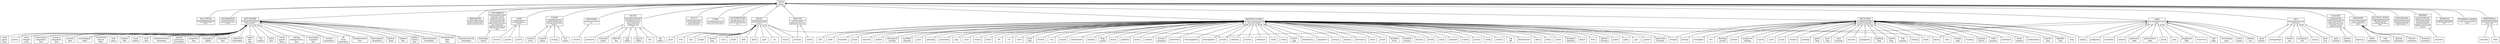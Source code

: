 /* This file was auto-generated on Wed Jan  9 20:49:53 2013
   using SOFT.pm library version 0.5.  Command line:
/usr/local/bin/soft2gv.pl --noorphans --tuples=SDTSEntityTypes.csv --styles=SDTS.gvsty
*/
digraph G {
	rankdir=BT
	/* subgraphs */
	/* node attributes */
	"cat:ALLUVIUM" [weight="5",label=< <TABLE BORDER="0" CELLBORDER="1" CELLSPACING="0">  <TR><TD>ALLUVIUM</TD></TR>  <TR><TD><FONT POINT-SIZE="8"><I>All unconsolidated fragmental<BR/>material laid down by a<BR/>stream. </I></FONT></TD></TR>  </TABLE>>,shape="plaintext"];
	"cat:BACKWATER" [weight="5",label=< <TABLE BORDER="0" CELLBORDER="1" CELLSPACING="0">  <TR><TD>BACKWATER</TD></TR>  <TR><TD><FONT POINT-SIZE="8"><I>An area of calm water<BR/>unaffected by the current of<BR/>a stream. </I></FONT></TD></TR>  </TABLE>>,shape="plaintext"];
	"cat:BOUNDARY" [weight="5",label=< <TABLE BORDER="0" CELLBORDER="1" CELLSPACING="0">  <TR><TD>BOUNDARY</TD></TR>  <TR><TD><FONT POINT-SIZE="8"><I>A nonphysical line indicating<BR/>the limit or extent of an<BR/>area or territory. </I></FONT></TD></TR>  </TABLE>>,shape="plaintext"];
	"cat:BREAKERS" [weight="5",label=< <TABLE BORDER="0" CELLBORDER="1" CELLSPACING="0">  <TR><TD>BREAKERS</TD></TR>  <TR><TD><FONT POINT-SIZE="8"><I>A zone or region of waves<BR/>breaking into foam as they<BR/>advance toward the shore. </I></FONT></TD></TR>  </TABLE>>,shape="plaintext"];
	"cat:CATCHMENT" [weight="5",label=< <TABLE BORDER="0" CELLBORDER="1" CELLSPACING="0">  <TR><TD>CATCHMENT</TD></TR>  <TR><TD><FONT POINT-SIZE="8"><I>An area drained by a single<BR/>watercourse; a natural<BR/>drainage area which may<BR/>coincide with a river basin,<BR/>in which the divides direct<BR/>the water from the rainfall<BR/>and percolation into a river.<BR/>However, where underground<BR/>flow is involved, the<BR/>catchment may be larger or<BR/>smaller than that that may be<BR/>apparent from the surface<BR/>relief. </I></FONT></TD></TR>  </TABLE>>,shape="plaintext"];
	"cat:CAVE" [weight="5",label=< <TABLE BORDER="0" CELLBORDER="1" CELLSPACING="0">  <TR><TD>CAVE</TD></TR>  <TR><TD><FONT POINT-SIZE="8"><I>Naturally formed,<BR/>subterranean open area or<BR/>chamber. </I></FONT></TD></TR>  </TABLE>>,shape="plaintext"];
	"cat:COAST" [weight="5",label=< <TABLE BORDER="0" CELLBORDER="1" CELLSPACING="0">  <TR><TD>COAST</TD></TR>  <TR><TD><FONT POINT-SIZE="8"><I>The general region of<BR/>indefinite width that extends<BR/>from the sea inland to the<BR/>first major change in terrain<BR/>features. </I></FONT></TD></TR>  </TABLE>>,shape="plaintext"];
	"cat:CREVASSE" [weight="5",label=< <TABLE BORDER="0" CELLBORDER="1" CELLSPACING="0">  <TR><TD>CREVASSE</TD></TR>  <TR><TD><FONT POINT-SIZE="8"><I>A deep fissure in snow or<BR/>ice. </I></FONT></TD></TR>  </TABLE>>,shape="plaintext"];
	"cat:DELTA" [weight="5",label=< <TABLE BORDER="0" CELLBORDER="1" CELLSPACING="0">  <TR><TD>DELTA</TD></TR>  <TR><TD><FONT POINT-SIZE="8"><I>A tract of alluvium formed at<BR/>the mouth of a river where<BR/>the deposition of some of its<BR/>load exceeds its rate of<BR/>removal, crossed by the<BR/>divergent channels<BR/>(distributaries) of the<BR/>river. </I></FONT></TD></TR>  </TABLE>>,shape="plaintext"];
	"cat:FAULT" [weight="5",label=< <TABLE BORDER="0" CELLBORDER="1" CELLSPACING="0">  <TR><TD>FAULT</TD></TR>  <TR><TD><FONT POINT-SIZE="8"><I>A fracture in the Earth&#39;s<BR/>crust with displacement on<BR/>one side of the fracture<BR/>relative to the other. </I></FONT></TD></TR>  </TABLE>>,shape="plaintext"];
	"cat:FORD" [weight="5",label=< <TABLE BORDER="0" CELLBORDER="1" CELLSPACING="0">  <TR><TD>FORD</TD></TR>  <TR><TD><FONT POINT-SIZE="8"><I>The shallow part of a river<BR/>which can be easily crossed. </I></FONT></TD></TR>  </TABLE>>,shape="plaintext"];
	"cat:HEADWATERS" [weight="5",label=< <TABLE BORDER="0" CELLBORDER="1" CELLSPACING="0">  <TR><TD>HEADWATERS</TD></TR>  <TR><TD><FONT POINT-SIZE="8"><I>The upper part of a river<BR/>system, denoting the upper<BR/>basin and source streams of a<BR/>river. </I></FONT></TD></TR>  </TABLE>>,shape="plaintext"];
	"cat:INLET" [weight="5",label=< <TABLE BORDER="0" CELLBORDER="1" CELLSPACING="0">  <TR><TD>INLET</TD></TR>  <TR><TD><FONT POINT-SIZE="8"><I>An opening of the sea into<BR/>the land, or of a lake into<BR/>its shore. </I></FONT></TD></TR>  </TABLE>>,shape="plaintext"];
	"cat:LAGOON" [weight="5",label=< <TABLE BORDER="0" CELLBORDER="1" CELLSPACING="0">  <TR><TD>LAGOON</TD></TR>  <TR><TD><FONT POINT-SIZE="8"><I>A sheet of salt water<BR/>separated from the open sea<BR/>by sand or shingle banks. The<BR/>sheet of water between an<BR/>offshore reef, esp. of coral<BR/>and mainland. The sheet of<BR/>water within a ring or<BR/>horseshoe shaped atoll. </I></FONT></TD></TR>  </TABLE>>,shape="plaintext"];
	"cat:LAKE" [weight="5",label=< <TABLE BORDER="0" CELLBORDER="1" CELLSPACING="0">  <TR><TD>LAKE</TD></TR>  <TR><TD><FONT POINT-SIZE="8"><I>Any standard body of inland<BR/>water. </I></FONT></TD></TR>  </TABLE>>,shape="plaintext"];
	"cat:MORAINE" [weight="5",label=< <TABLE BORDER="0" CELLBORDER="1" CELLSPACING="0">  <TR><TD>MORAINE</TD></TR>  <TR><TD><FONT POINT-SIZE="8"><I>An accumulation of boulders,<BR/>stones, or other debris<BR/>carried and deposited by a<BR/>glacier. </I></FONT></TD></TR>  </TABLE>>,shape="plaintext"];
	"cat:MOUTH" [weight="5",label=< <TABLE BORDER="0" CELLBORDER="1" CELLSPACING="0">  <TR><TD>MOUTH</TD></TR>  <TR><TD><FONT POINT-SIZE="8"><I>The exit or point of<BR/>discharge of a stream into<BR/>another stream, lake or sea. </I></FONT></TD></TR>  </TABLE>>,shape="plaintext"];
	"cat:PLUNGE_POOL" [weight="5",label=< <TABLE BORDER="0" CELLBORDER="1" CELLSPACING="0">  <TR><TD>PLUNGE_POOL</TD></TR>  <TR><TD><FONT POINT-SIZE="8"><I>A hollow eroded by the force<BR/>of the falling water at the<BR/>base of a waterfall,<BR/>particularly by the eddying<BR/>effect. </I></FONT></TD></TR>  </TABLE>>,shape="plaintext"];
	"cat:QUICKSAND" [weight="5",label=< <TABLE BORDER="0" CELLBORDER="1" CELLSPACING="0">  <TR><TD>QUICKSAND</TD></TR>  <TR><TD><FONT POINT-SIZE="8"><I>A bed of loose sand mixed<BR/>with water forming a soft,<BR/>shifting mass that yields<BR/>easily to pressure. </I></FONT></TD></TR>  </TABLE>>,shape="plaintext"];
	"cat:RAPIDS" [weight="5",label=< <TABLE BORDER="0" CELLBORDER="1" CELLSPACING="0">  <TR><TD>RAPIDS</TD></TR>  <TR><TD><FONT POINT-SIZE="8"><I>An area of broken, fast<BR/>flowing water in a stream,<BR/>where the slope of the bed<BR/>increases (but without a<BR/>prominent break of slope<BR/>which might result in a<BR/>waterfall), or where a gently<BR/>dipping bar of harder rock<BR/>outcrops. </I></FONT></TD></TR>  </TABLE>>,shape="plaintext"];
	"cat:SDTS_entity" [weight="5",shape="box",label="SDTS\nentity"];
	"cat:SEA" [weight="5",label=< <TABLE BORDER="0" CELLBORDER="1" CELLSPACING="0">  <TR><TD>SEA</TD></TR>  <TR><TD><FONT POINT-SIZE="8"><I>The great body of salt water<BR/>of the oceans. </I></FONT></TD></TR>  </TABLE>>,shape="plaintext"];
	"cat:SHINGLE" [weight="5",label=< <TABLE BORDER="0" CELLBORDER="1" CELLSPACING="0">  <TR><TD>SHINGLE</TD></TR>  <TR><TD><FONT POINT-SIZE="8"><I>A collection of loose pebbles<BR/>on the shore of the sea or a<BR/>lake. </I></FONT></TD></TR>  </TABLE>>,shape="plaintext"];
	"cat:TURNING_BASIN" [weight="5",label=< <TABLE BORDER="0" CELLBORDER="1" CELLSPACING="0">  <TR><TD>TURNING_BASIN</TD></TR>  <TR><TD><FONT POINT-SIZE="8"><I>A water area used for turning<BR/>vessels. </I></FONT></TD></TR>  </TABLE>>,shape="plaintext"];
	"cat:WATERCOURSE" [weight="5",label=< <TABLE BORDER="0" CELLBORDER="1" CELLSPACING="0">  <TR><TD>WATERCOURSE</TD></TR>  <TR><TD><FONT POINT-SIZE="8"><I>A way or course through which<BR/>water may or does flow. </I></FONT></TD></TR>  </TABLE>>,shape="plaintext"];
	"cat:WATERFALL" [weight="5",label=< <TABLE BORDER="0" CELLBORDER="1" CELLSPACING="0">  <TR><TD>WATERFALL</TD></TR>  <TR><TD><FONT POINT-SIZE="8"><I>A sudden descent of water<BR/>over a step or ledge in the<BR/>bed of a river. </I></FONT></TD></TR>  </TABLE>>,shape="plaintext"];
	"cat:WETLAND" [weight="5",label=< <TABLE BORDER="0" CELLBORDER="1" CELLSPACING="0">  <TR><TD>WETLAND</TD></TR>  <TR><TD><FONT POINT-SIZE="8"><I>A vegetated area that is<BR/>inundated or saturated by<BR/>surface or groundwater. </I></FONT></TD></TR>  </TABLE>>,shape="plaintext"];
	"cat:administrative_boundary" [weight="5",shape="box",label="administrative\nboundary"];
	"cat:alluvial_fan" [weight="5",shape="box",label="alluvial\nfan"];
	"cat:anabranch" [weight="5",shape="box",label="anabranch"];
	"cat:animal_sanctuary_boundary" [weight="5",shape="box",label="animal\nsanctuary\nboundary"];
	"cat:anse" [weight="5",shape="box",label="anse"];
	"cat:aqueduct" [weight="5",shape="box",label="aqueduct"];
	"cat:archipelago" [weight="5",shape="box",label="archipelago"];
	"cat:arm" [weight="5",shape="box",label="arm"];
	"cat:armistice_line" [weight="5",shape="box",label="armistice\nline"];
	"cat:arroyo" [weight="5",shape="box",label="arroyo"];
	"cat:awawa" [weight="5",shape="box",label="awawa"];
	"cat:back_marsh" [weight="5",shape="box",label="back\nmarsh"];
	"cat:backswamp" [weight="5",shape="box",label="backswamp"];
	"cat:barranca" [weight="5",shape="box",label="barranca"];
	"cat:barrier_flat" [weight="5",shape="box",label="barrier\nflat"];
	"cat:barrier_lagoon" [weight="5",shape="box",label="barrier\nlagoon"];
	"cat:bay" [weight="5",shape="box",label="bay"];
	"cat:bay_delta" [weight="5",shape="box",label="bay\ndelta"];
	"cat:bayou" [weight="5",shape="box",label="bayou"];
	"cat:beck" [weight="5",shape="box",label="beck"];
	"cat:bend" [weight="5",shape="box",label="bend"];
	"cat:bight" [weight="5",shape="box",label="bight"];
	"cat:blanket_bog" [weight="5",shape="box",label="blanket\nbog"];
	"cat:bog" [weight="5",shape="box",label="bog"];
	"cat:boundary_lights" [weight="5",shape="box",label="boundary\nlights"];
	"cat:boundary_line" [weight="5",shape="box",label="boundary\nline"];
	"cat:braided_river" [weight="5",shape="box",label="braided\nriver"];
	"cat:braided_stream" [weight="5",shape="box",label="braided\nstream"];
	"cat:branch" [weight="5",shape="box",label="branch"];
	"cat:brook" [weight="5",shape="box",label="brook"];
	"cat:cadastral_boundary" [weight="5",shape="box",label="cadastral\nboundary"];
	"cat:canal" [weight="5",shape="box",label="canal"];
	"cat:canyon_delta" [weight="5",shape="box",label="canyon\ndelta"];
	"cat:cascade" [weight="5",shape="box",label="cascade"];
	"cat:cataract" [weight="5",shape="box",label="cataract"];
	"cat:catch_basin" [weight="5",shape="box",label="catch\nbasin"];
	"cat:cavern" [weight="5",shape="box",label="cavern"];
	"cat:cease_fire_line" [weight="5",shape="box",label="cease\nfire\nline"];
	"cat:channel" [weight="5",shape="box",label="channel"];
	"cat:city_limits" [weight="5",shape="box",label="city\nlimits"];
	"cat:claim_line" [weight="5",shape="box",label="claim\nline"];
	"cat:closed_bay" [weight="5",shape="box",label="closed\nbay"];
	"cat:closed_sea" [weight="5",shape="box",label="closed\nsea"];
	"cat:coast_guard_lines" [weight="5",shape="box",label="coast\nguard\nlines"];
	"cat:coastal_area" [weight="5",shape="box",label="coastal\narea"];
	"cat:coastal_plain" [weight="5",shape="box",label="coastal\nplain"];
	"cat:colregs_demarcation_line" [weight="5",shape="box",label="colregs\ndemarcation\nline"];
	"cat:convention_mandate_line" [weight="5",shape="box",label="convention\nmandate\nline"];
	"cat:coulee" [weight="5",shape="box",label="coulee"];
	"cat:course" [weight="5",shape="box",label="course"];
	"cat:cove" [weight="5",shape="box",label="cove"];
	"cat:creek" [weight="5",shape="box",label="creek"];
	"cat:crevice" [weight="5",shape="box",label="crevice"];
	"cat:culvert" [weight="5",shape="box",label="culvert"];
	"cat:custom_boundary" [weight="5",shape="box",label="custom\nboundary"];
	"cat:cut_off" [weight="5",shape="box",label="cut\noff"];
	"cat:de_facto_boundary" [weight="5",shape="box",label="de\nfacto\nboundary"];
	"cat:delta_moraine" [weight="5",shape="box",label="delta\nmoraine"];
	"cat:demilitarized_line" [weight="5",shape="box",label="demilitarized\nline"];
	"cat:dismal" [weight="5",shape="box",label="dismal"];
	"cat:distributary" [weight="5",shape="box",label="distributary"];
	"cat:ditch" [weight="5",shape="box",label="ditch"];
	"cat:drain" [weight="5",shape="box",label="drain"];
	"cat:drainage_basin" [weight="5",shape="box",label="drainage\nbasin"];
	"cat:draw" [weight="5",shape="box",label="draw"];
	"cat:dredged_channel" [weight="5",shape="box",label="dredged\nchannel"];
	"cat:end_moraine" [weight="5",shape="box",label="end\nmoraine"];
	"cat:estuary" [weight="5",shape="box",label="estuary"];
	"cat:everglade" [weight="5",shape="box",label="everglade"];
	"cat:falls" [weight="5",shape="box",label="falls"];
	"cat:fan" [weight="5",shape="box",label="fan"];
	"cat:fan_delta" [weight="5",shape="box",label="fan\ndelta"];
	"cat:fen" [weight="5",shape="box",label="fen"];
	"cat:fiord" [weight="5",shape="box",label="fiord"];
	"cat:firth" [weight="5",shape="box",label="firth"];
	"cat:fjord" [weight="5",shape="box",label="fjord"];
	"cat:floating_marsh" [weight="5",shape="box",label="floating\nmarsh"];
	"cat:flume" [weight="5",shape="box",label="flume"];
	"cat:forest/park_boundary" [weight="5",shape="box",label="forest/park\nboundary"];
	"cat:fork" [weight="5",shape="box",label="fork"];
	"cat:glacial_moraine" [weight="5",shape="box",label="glacial\nmoraine"];
	"cat:glacial_stream" [weight="5",shape="box",label="glacial\nstream"];
	"cat:grotto" [weight="5",shape="box",label="grotto"];
	"cat:gulch" [weight="5",shape="box",label="gulch"];
	"cat:gulf" [weight="5",shape="box",label="gulf"];
	"cat:gully" [weight="5",shape="box",label="gully"];
	"cat:gut" [weight="5",shape="box",label="gut"];
	"cat:gutter" [weight="5",shape="box",label="gutter"];
	"cat:harbor_limit" [weight="5",shape="box",label="harbor\nlimit"];
	"cat:harbor_line" [weight="5",shape="box",label="harbor\nline"];
	"cat:heath" [weight="5",shape="box",label="heath"];
	"cat:improved_channel" [weight="5",shape="box",label="improved\nchannel"];
	"cat:indian_treaty_line" [weight="5",shape="box",label="indian\ntreaty\nline"];
	"cat:inland_sea" [weight="5",shape="box",label="inland\nsea"];
	"cat:international_boundary" [weight="5",shape="box",label="international\nboundary"];
	"cat:international_date_line" [weight="5",shape="box",label="international\ndate\nline"];
	"cat:interprovincial_boundary" [weight="5",shape="box",label="interprovincial\nboundary"];
	"cat:kill" [weight="5",shape="box",label="kill"];
	"cat:laguna" [weight="5",shape="box",label="laguna"];
	"cat:land_grant_line" [weight="5",shape="box",label="land\ngrant\nline"];
	"cat:lateral_moraine" [weight="5",shape="box",label="lateral\nmoraine"];
	"cat:limits" [weight="5",shape="box",label="limits"];
	"cat:lode" [weight="5",shape="box",label="lode"];
	"cat:mangrove_swamp" [weight="5",shape="box",label="mangrove\nswamp"];
	"cat:marginal_sea" [weight="5",shape="box",label="marginal\nsea"];
	"cat:marsh" [weight="5",shape="box",label="marsh"];
	"cat:meander" [weight="5",shape="box",label="meander"];
	"cat:millpond" [weight="5",shape="box",label="millpond"];
	"cat:mine_danger_area" [weight="5",shape="box",label="mine\ndanger\narea"];
	"cat:mire" [weight="5",shape="box",label="mire"];
	"cat:moat" [weight="5",shape="box",label="moat"];
	"cat:moor" [weight="5",shape="box",label="moor"];
	"cat:morass" [weight="5",shape="box",label="morass"];
	"cat:mortlake" [weight="5",shape="box",label="mortlake"];
	"cat:muskeg" [weight="5",shape="box",label="muskeg"];
	"cat:narrows" [weight="5",shape="box",label="narrows"];
	"cat:notch" [weight="5",shape="box",label="notch"];
	"cat:nullah" [weight="5",shape="box",label="nullah"];
	"cat:obsequent_stream" [weight="5",shape="box",label="obsequent\nstream"];
	"cat:ocean" [weight="5",shape="box",label="ocean"];
	"cat:open_sea" [weight="5",shape="box",label="open\nsea"];
	"cat:open_sound" [weight="5",shape="box",label="open\nsound"];
	"cat:open_water" [weight="5",shape="box",label="open\nwater"];
	"cat:outlet" [weight="5",shape="box",label="outlet"];
	"cat:outwash" [weight="5",shape="box",label="outwash"];
	"cat:outwash_plain" [weight="5",shape="box",label="outwash\nplain"];
	"cat:overflow_channel" [weight="5",shape="box",label="overflow\nchannel"];
	"cat:oxbow" [weight="5",shape="box",label="oxbow"];
	"cat:palsa_bog" [weight="5",shape="box",label="palsa\nbog"];
	"cat:pass" [weight="5",shape="box",label="pass"];
	"cat:passage" [weight="5",shape="box",label="passage"];
	"cat:pasteuer_lake" [weight="5",shape="box",label="pasteuer\nlake"];
	"cat:paternoster_lake" [weight="5",shape="box",label="paternoster\nlake"];
	"cat:peat_bog" [weight="5",shape="box",label="peat\nbog"];
	"cat:peat_cutting" [weight="5",shape="box",label="peat\ncutting"];
	"cat:penstock" [weight="5",shape="box",label="penstock"];
	"cat:pocosin" [weight="5",shape="box",label="pocosin"];
	"cat:pond" [weight="5",shape="box",label="pond"];
	"cat:pool" [weight="5",shape="box",label="pool"];
	"cat:proglacial_lake" [weight="5",shape="box",label="proglacial\nlake"];
	"cat:pup" [weight="5",shape="box",label="pup"];
	"cat:quagmire" [weight="5",shape="box",label="quagmire"];
	"cat:quaking_bog" [weight="5",shape="box",label="quaking\nbog"];
	"cat:race" [weight="5",shape="box",label="race"];
	"cat:raised_bog" [weight="5",shape="box",label="raised\nbog"];
	"cat:ravine" [weight="5",shape="box",label="ravine"];
	"cat:reach" [weight="5",shape="box",label="reach"];
	"cat:reservation_boundary_line" [weight="5",shape="box",label="reservation\nboundary\nline"];
	"cat:reserve_boundary_line" [weight="5",shape="box",label="reserve\nboundary\nline"];
	"cat:reservoir" [weight="5",shape="box",label="reservoir"];
	"cat:ria" [weight="5",shape="box",label="ria"];
	"cat:rill" [weight="5",shape="box",label="rill"];
	"cat:rincon" [weight="5",shape="box",label="rincon"];
	"cat:rio" [weight="5",shape="box",label="rio"];
	"cat:rivage" [weight="5",shape="box",label="rivage"];
	"cat:river" [weight="5",shape="box",label="river"];
	"cat:river_bed" [weight="5",shape="box",label="river\nbed"];
	"cat:rivulet" [weight="5",shape="box",label="rivulet"];
	"cat:run" [weight="5",shape="box",label="run"];
	"cat:runnel" [weight="5",shape="box",label="runnel"];
	"cat:salina" [weight="5",shape="box",label="salina"];
	"cat:salt_lake" [weight="5",shape="box",label="salt\nlake"];
	"cat:salt_marsh" [weight="5",shape="box",label="salt\nmarsh"];
	"cat:salting" [weight="5",shape="box",label="salting"];
	"cat:sea_coast" [weight="5",shape="box",label="sea\ncoast"];
	"cat:seachannel" [weight="5",shape="box",label="seachannel"];
	"cat:seaway" [weight="5",shape="box",label="seaway"];
	"cat:section_line" [weight="5",shape="box",label="section\nline"];
	"cat:ship_canal" [weight="5",shape="box",label="ship\ncanal"];
	"cat:slash" [weight="5",shape="box",label="slash"];
	"cat:slough" [weight="5",shape="box",label="slough"];
	"cat:slue" [weight="5",shape="box",label="slue"];
	"cat:sluice" [weight="5",shape="box",label="sluice"];
	"cat:sound" [weight="5",shape="box",label="sound"];
	"cat:sovereignty_limit" [weight="5",shape="box",label="sovereignty\nlimit"];
	"cat:spillway" [weight="5",shape="box",label="spillway"];
	"cat:strait" [weight="5",shape="box",label="strait"];
	"cat:stream" [weight="5",shape="box",label="stream"];
	"cat:stream_channel" [weight="5",shape="box",label="stream\nchannel"];
	"cat:string_bog" [weight="5",shape="box",label="string\nbog"];
	"cat:swamp" [weight="5",shape="box",label="swamp"];
	"cat:swamp_forest" [weight="5",shape="box",label="swamp\nforest"];
	"cat:swimming_pool" [weight="5",shape="box",label="swimming\npool"];
	"cat:terminal_moraine" [weight="5",shape="box",label="terminal\nmoraine"];
	"cat:territorial_waters_limit" [weight="5",shape="box",label="territorial\nwaters\nlimit"];
	"cat:thorofare" [weight="5",shape="box",label="thorofare"];
	"cat:thoroughfare" [weight="5",shape="box",label="thoroughfare"];
	"cat:throughfare" [weight="5",shape="box",label="throughfare"];
	"cat:tidal_marsh" [weight="5",shape="box",label="tidal\nmarsh"];
	"cat:tide_limit" [weight="5",shape="box",label="tide\nlimit"];
	"cat:tideway" [weight="5",shape="box",label="tideway"];
	"cat:timber_line" [weight="5",shape="box",label="timber\nline"];
	"cat:torrent" [weight="5",shape="box",label="torrent"];
	"cat:town_limits" [weight="5",shape="box",label="town\nlimits"];
	"cat:tree_line" [weight="5",shape="box",label="tree\nline"];
	"cat:tributary" [weight="5",shape="box",label="tributary"];
	"cat:tulelands" [weight="5",shape="box",label="tulelands"];
	"cat:wadi" [weight="5",shape="box",label="wadi"];
	"cat:wash" [weight="5",shape="box",label="wash"];
	"cat:water_gap" [weight="5",shape="box",label="water\ngap"];

	/* relations with attributes */
	"cat:ALLUVIUM" -> "cat:SDTS_entity" [style="solid",arrowhead="empty"];
	"cat:BACKWATER" -> "cat:SDTS_entity" [style="solid",arrowhead="empty"];
	"cat:BOUNDARY" -> "cat:SDTS_entity" [style="solid",arrowhead="empty"];
	"cat:BREAKERS" -> "cat:SDTS_entity" [style="solid",arrowhead="empty"];
	"cat:CATCHMENT" -> "cat:SDTS_entity" [style="solid",arrowhead="empty"];
	"cat:CAVE" -> "cat:SDTS_entity" [style="solid",arrowhead="empty"];
	"cat:COAST" -> "cat:SDTS_entity" [style="solid",arrowhead="empty"];
	"cat:CREVASSE" -> "cat:SDTS_entity" [style="solid",arrowhead="empty"];
	"cat:DELTA" -> "cat:SDTS_entity" [style="solid",arrowhead="empty"];
	"cat:FAULT" -> "cat:SDTS_entity" [style="solid",arrowhead="empty"];
	"cat:FORD" -> "cat:SDTS_entity" [style="solid",arrowhead="empty"];
	"cat:HEADWATERS" -> "cat:SDTS_entity" [style="solid",arrowhead="empty"];
	"cat:INLET" -> "cat:SDTS_entity" [style="solid",arrowhead="empty"];
	"cat:LAGOON" -> "cat:SDTS_entity" [style="solid",arrowhead="empty"];
	"cat:LAKE" -> "cat:SDTS_entity" [style="solid",arrowhead="empty"];
	"cat:MORAINE" -> "cat:SDTS_entity" [style="solid",arrowhead="empty"];
	"cat:MOUTH" -> "cat:SDTS_entity" [style="solid",arrowhead="empty"];
	"cat:PLUNGE_POOL" -> "cat:SDTS_entity" [style="solid",arrowhead="empty"];
	"cat:QUICKSAND" -> "cat:SDTS_entity" [style="solid",arrowhead="empty"];
	"cat:RAPIDS" -> "cat:SDTS_entity" [style="solid",arrowhead="empty"];
	"cat:SEA" -> "cat:SDTS_entity" [style="solid",arrowhead="empty"];
	"cat:SHINGLE" -> "cat:SDTS_entity" [style="solid",arrowhead="empty"];
	"cat:TURNING_BASIN" -> "cat:SDTS_entity" [style="solid",arrowhead="empty"];
	"cat:WATERCOURSE" -> "cat:SDTS_entity" [style="solid",arrowhead="empty"];
	"cat:WATERFALL" -> "cat:SDTS_entity" [style="solid",arrowhead="empty"];
	"cat:WETLAND" -> "cat:SDTS_entity" [style="solid",arrowhead="empty"];
	"cat:administrative_boundary" -> "cat:BOUNDARY" [style="solid",arrowhead="empty"];
	"cat:alluvial_fan" -> "cat:DELTA" [style="solid",arrowhead="empty"];
	"cat:anabranch" -> "cat:WATERCOURSE" [style="solid",arrowhead="empty"];
	"cat:animal_sanctuary_boundary" -> "cat:BOUNDARY" [style="solid",arrowhead="empty"];
	"cat:anse" -> "cat:INLET" [style="solid",arrowhead="empty"];
	"cat:aqueduct" -> "cat:WATERCOURSE" [style="solid",arrowhead="empty"];
	"cat:archipelago" -> "cat:SEA" [style="solid",arrowhead="empty"];
	"cat:arm" -> "cat:INLET" [style="solid",arrowhead="empty"];
	"cat:armistice_line" -> "cat:BOUNDARY" [style="solid",arrowhead="empty"];
	"cat:arroyo" -> "cat:WATERCOURSE" [style="solid",arrowhead="empty"];
	"cat:awawa" -> "cat:WATERCOURSE" [style="solid",arrowhead="empty"];
	"cat:back_marsh" -> "cat:WETLAND" [style="solid",arrowhead="empty"];
	"cat:backswamp" -> "cat:WETLAND" [style="solid",arrowhead="empty"];
	"cat:barranca" -> "cat:WATERCOURSE" [style="solid",arrowhead="empty"];
	"cat:barrier_flat" -> "cat:WETLAND" [style="solid",arrowhead="empty"];
	"cat:barrier_lagoon" -> "cat:LAGOON" [style="solid",arrowhead="empty"];
	"cat:bay" -> "cat:INLET" [style="solid",arrowhead="empty"];
	"cat:bay_delta" -> "cat:DELTA" [style="solid",arrowhead="empty"];
	"cat:bayou" -> "cat:LAKE" [style="solid",arrowhead="empty"];
	"cat:bayou" -> "cat:WATERCOURSE" [style="solid",arrowhead="empty"];
	"cat:beck" -> "cat:WATERCOURSE" [style="solid",arrowhead="empty"];
	"cat:bend" -> "cat:WATERCOURSE" [style="solid",arrowhead="empty"];
	"cat:bight" -> "cat:INLET" [style="solid",arrowhead="empty"];
	"cat:blanket_bog" -> "cat:WETLAND" [style="solid",arrowhead="empty"];
	"cat:bog" -> "cat:WETLAND" [style="solid",arrowhead="empty"];
	"cat:boundary_line" -> "cat:BOUNDARY" [style="solid",arrowhead="empty"];
	"cat:boundary_lights" -> "cat:BOUNDARY" [style="solid",arrowhead="empty"];
	"cat:braided_river" -> "cat:WATERCOURSE" [style="solid",arrowhead="empty"];
	"cat:braided_stream" -> "cat:WATERCOURSE" [style="solid",arrowhead="empty"];
	"cat:branch" -> "cat:WATERCOURSE" [style="solid",arrowhead="empty"];
	"cat:brook" -> "cat:WATERCOURSE" [style="solid",arrowhead="empty"];
	"cat:cadastral_boundary" -> "cat:BOUNDARY" [style="solid",arrowhead="empty"];
	"cat:canal" -> "cat:WATERCOURSE" [style="solid",arrowhead="empty"];
	"cat:canyon_delta" -> "cat:DELTA" [style="solid",arrowhead="empty"];
	"cat:cascade" -> "cat:WATERFALL" [style="solid",arrowhead="empty"];
	"cat:cataract" -> "cat:RAPIDS" [style="solid",arrowhead="empty"];
	"cat:catch_basin" -> "cat:LAKE" [style="solid",arrowhead="empty"];
	"cat:cavern" -> "cat:CAVE" [style="solid",arrowhead="empty"];
	"cat:cease_fire_line" -> "cat:BOUNDARY" [style="solid",arrowhead="empty"];
	"cat:channel" -> "cat:WATERCOURSE" [style="solid",arrowhead="empty"];
	"cat:city_limits" -> "cat:BOUNDARY" [style="solid",arrowhead="empty"];
	"cat:claim_line" -> "cat:BOUNDARY" [style="solid",arrowhead="empty"];
	"cat:closed_bay" -> "cat:INLET" [style="solid",arrowhead="empty"];
	"cat:closed_sea" -> "cat:SEA" [style="solid",arrowhead="empty"];
	"cat:coast_guard_lines" -> "cat:BOUNDARY" [style="solid",arrowhead="empty"];
	"cat:coastal_area" -> "cat:COAST" [style="solid",arrowhead="empty"];
	"cat:coastal_plain" -> "cat:COAST" [style="solid",arrowhead="empty"];
	"cat:colregs_demarcation_line" -> "cat:BOUNDARY" [style="solid",arrowhead="empty"];
	"cat:convention_mandate_line" -> "cat:BOUNDARY" [style="solid",arrowhead="empty"];
	"cat:coulee" -> "cat:WATERCOURSE" [style="solid",arrowhead="empty"];
	"cat:course" -> "cat:WATERCOURSE" [style="solid",arrowhead="empty"];
	"cat:cove" -> "cat:INLET" [style="solid",arrowhead="empty"];
	"cat:creek" -> "cat:WATERCOURSE" [style="solid",arrowhead="empty"];
	"cat:crevice" -> "cat:CREVASSE" [style="solid",arrowhead="empty"];
	"cat:culvert" -> "cat:WATERCOURSE" [style="solid",arrowhead="empty"];
	"cat:custom_boundary" -> "cat:BOUNDARY" [style="solid",arrowhead="empty"];
	"cat:cut_off" -> "cat:WATERCOURSE" [style="solid",arrowhead="empty"];
	"cat:de_facto_boundary" -> "cat:BOUNDARY" [style="solid",arrowhead="empty"];
	"cat:delta_moraine" -> "cat:MORAINE" [style="solid",arrowhead="empty"];
	"cat:demilitarized_line" -> "cat:BOUNDARY" [style="solid",arrowhead="empty"];
	"cat:dismal" -> "cat:WETLAND" [style="solid",arrowhead="empty"];
	"cat:distributary" -> "cat:WATERCOURSE" [style="solid",arrowhead="empty"];
	"cat:ditch" -> "cat:WATERCOURSE" [style="solid",arrowhead="empty"];
	"cat:drain" -> "cat:WATERCOURSE" [style="solid",arrowhead="empty"];
	"cat:drainage_basin" -> "cat:CATCHMENT" [style="solid",arrowhead="empty"];
	"cat:draw" -> "cat:WATERCOURSE" [style="solid",arrowhead="empty"];
	"cat:dredged_channel" -> "cat:WATERCOURSE" [style="solid",arrowhead="empty"];
	"cat:end_moraine" -> "cat:MORAINE" [style="solid",arrowhead="empty"];
	"cat:estuary" -> "cat:INLET" [style="solid",arrowhead="empty"];
	"cat:estuary" -> "cat:MOUTH" [style="solid",arrowhead="empty"];
	"cat:everglade" -> "cat:WETLAND" [style="solid",arrowhead="empty"];
	"cat:falls" -> "cat:WATERFALL" [style="solid",arrowhead="empty"];
	"cat:fan" -> "cat:DELTA" [style="solid",arrowhead="empty"];
	"cat:fan_delta" -> "cat:DELTA" [style="solid",arrowhead="empty"];
	"cat:fen" -> "cat:WETLAND" [style="solid",arrowhead="empty"];
	"cat:fiord" -> "cat:INLET" [style="solid",arrowhead="empty"];
	"cat:firth" -> "cat:INLET" [style="solid",arrowhead="empty"];
	"cat:fjord" -> "cat:INLET" [style="solid",arrowhead="empty"];
	"cat:floating_marsh" -> "cat:WETLAND" [style="solid",arrowhead="empty"];
	"cat:flume" -> "cat:WATERCOURSE" [style="solid",arrowhead="empty"];
	"cat:forest/park_boundary" -> "cat:BOUNDARY" [style="solid",arrowhead="empty"];
	"cat:fork" -> "cat:WATERCOURSE" [style="solid",arrowhead="empty"];
	"cat:glacial_moraine" -> "cat:MORAINE" [style="solid",arrowhead="empty"];
	"cat:glacial_stream" -> "cat:WATERCOURSE" [style="solid",arrowhead="empty"];
	"cat:grotto" -> "cat:CAVE" [style="solid",arrowhead="empty"];
	"cat:gulch" -> "cat:WATERCOURSE" [style="solid",arrowhead="empty"];
	"cat:gulf" -> "cat:INLET" [style="solid",arrowhead="empty"];
	"cat:gully" -> "cat:WATERCOURSE" [style="solid",arrowhead="empty"];
	"cat:gut" -> "cat:WATERCOURSE" [style="solid",arrowhead="empty"];
	"cat:gutter" -> "cat:WATERCOURSE" [style="solid",arrowhead="empty"];
	"cat:harbor_limit" -> "cat:BOUNDARY" [style="solid",arrowhead="empty"];
	"cat:harbor_line" -> "cat:BOUNDARY" [style="solid",arrowhead="empty"];
	"cat:heath" -> "cat:WETLAND" [style="solid",arrowhead="empty"];
	"cat:improved_channel" -> "cat:WATERCOURSE" [style="solid",arrowhead="empty"];
	"cat:indian_treaty_line" -> "cat:BOUNDARY" [style="solid",arrowhead="empty"];
	"cat:inland_sea" -> "cat:LAKE" [style="solid",arrowhead="empty"];
	"cat:international_boundary" -> "cat:BOUNDARY" [style="solid",arrowhead="empty"];
	"cat:international_date_line" -> "cat:BOUNDARY" [style="solid",arrowhead="empty"];
	"cat:interprovincial_boundary" -> "cat:BOUNDARY" [style="solid",arrowhead="empty"];
	"cat:kill" -> "cat:WATERCOURSE" [style="solid",arrowhead="empty"];
	"cat:laguna" -> "cat:LAGOON" [style="solid",arrowhead="empty"];
	"cat:land_grant_line" -> "cat:BOUNDARY" [style="solid",arrowhead="empty"];
	"cat:lateral_moraine" -> "cat:MORAINE" [style="solid",arrowhead="empty"];
	"cat:limits" -> "cat:BOUNDARY" [style="solid",arrowhead="empty"];
	"cat:lode" -> "cat:WATERCOURSE" [style="solid",arrowhead="empty"];
	"cat:mangrove_swamp" -> "cat:WETLAND" [style="solid",arrowhead="empty"];
	"cat:marginal_sea" -> "cat:SEA" [style="solid",arrowhead="empty"];
	"cat:marsh" -> "cat:WETLAND" [style="solid",arrowhead="empty"];
	"cat:meander" -> "cat:WATERCOURSE" [style="solid",arrowhead="empty"];
	"cat:millpond" -> "cat:LAKE" [style="solid",arrowhead="empty"];
	"cat:mine_danger_area" -> "cat:BOUNDARY" [style="solid",arrowhead="empty"];
	"cat:mire" -> "cat:WETLAND" [style="solid",arrowhead="empty"];
	"cat:moat" -> "cat:WATERCOURSE" [style="solid",arrowhead="empty"];
	"cat:moor" -> "cat:WETLAND" [style="solid",arrowhead="empty"];
	"cat:morass" -> "cat:WETLAND" [style="solid",arrowhead="empty"];
	"cat:mortlake" -> "cat:LAKE" [style="solid",arrowhead="empty"];
	"cat:muskeg" -> "cat:WETLAND" [style="solid",arrowhead="empty"];
	"cat:narrows" -> "cat:WATERCOURSE" [style="solid",arrowhead="empty"];
	"cat:notch" -> "cat:CAVE" [style="solid",arrowhead="empty"];
	"cat:nullah" -> "cat:WATERCOURSE" [style="solid",arrowhead="empty"];
	"cat:obsequent_stream" -> "cat:WATERCOURSE" [style="solid",arrowhead="empty"];
	"cat:ocean" -> "cat:SEA" [style="solid",arrowhead="empty"];
	"cat:open_sea" -> "cat:SEA" [style="solid",arrowhead="empty"];
	"cat:open_sound" -> "cat:SEA" [style="solid",arrowhead="empty"];
	"cat:open_water" -> "cat:SEA" [style="solid",arrowhead="empty"];
	"cat:open_water" -> "cat:LAKE" [style="solid",arrowhead="empty"];
	"cat:outlet" -> "cat:MOUTH" [style="solid",arrowhead="empty"];
	"cat:outwash" -> "cat:DELTA" [style="solid",arrowhead="empty"];
	"cat:outwash_plain" -> "cat:DELTA" [style="solid",arrowhead="empty"];
	"cat:overflow_channel" -> "cat:WATERCOURSE" [style="solid",arrowhead="empty"];
	"cat:oxbow" -> "cat:LAKE" [style="solid",arrowhead="empty"];
	"cat:palsa_bog" -> "cat:WETLAND" [style="solid",arrowhead="empty"];
	"cat:pass" -> "cat:WATERCOURSE" [style="solid",arrowhead="empty"];
	"cat:passage" -> "cat:WATERCOURSE" [style="solid",arrowhead="empty"];
	"cat:pasteuer_lake" -> "cat:LAKE" [style="solid",arrowhead="empty"];
	"cat:paternoster_lake" -> "cat:LAKE" [style="solid",arrowhead="empty"];
	"cat:peat_bog" -> "cat:WETLAND" [style="solid",arrowhead="empty"];
	"cat:peat_cutting" -> "cat:WETLAND" [style="solid",arrowhead="empty"];
	"cat:penstock" -> "cat:WATERCOURSE" [style="solid",arrowhead="empty"];
	"cat:pocosin" -> "cat:WETLAND" [style="solid",arrowhead="empty"];
	"cat:pond" -> "cat:LAKE" [style="solid",arrowhead="empty"];
	"cat:pool" -> "cat:LAKE" [style="solid",arrowhead="empty"];
	"cat:proglacial_lake" -> "cat:LAKE" [style="solid",arrowhead="empty"];
	"cat:pup" -> "cat:WATERCOURSE" [style="solid",arrowhead="empty"];
	"cat:quagmire" -> "cat:WETLAND" [style="solid",arrowhead="empty"];
	"cat:quaking_bog" -> "cat:WETLAND" [style="solid",arrowhead="empty"];
	"cat:race" -> "cat:WATERCOURSE" [style="solid",arrowhead="empty"];
	"cat:raised_bog" -> "cat:WETLAND" [style="solid",arrowhead="empty"];
	"cat:ravine" -> "cat:WATERCOURSE" [style="solid",arrowhead="empty"];
	"cat:reach" -> "cat:WATERCOURSE" [style="solid",arrowhead="empty"];
	"cat:reservation_boundary_line" -> "cat:BOUNDARY" [style="solid",arrowhead="empty"];
	"cat:reserve_boundary_line" -> "cat:BOUNDARY" [style="solid",arrowhead="empty"];
	"cat:reservoir" -> "cat:LAKE" [style="solid",arrowhead="empty"];
	"cat:ria" -> "cat:INLET" [style="solid",arrowhead="empty"];
	"cat:rill" -> "cat:WATERCOURSE" [style="solid",arrowhead="empty"];
	"cat:rincon" -> "cat:INLET" [style="solid",arrowhead="empty"];
	"cat:rio" -> "cat:WATERCOURSE" [style="solid",arrowhead="empty"];
	"cat:rivage" -> "cat:COAST" [style="solid",arrowhead="empty"];
	"cat:river" -> "cat:WATERCOURSE" [style="solid",arrowhead="empty"];
	"cat:river_bed" -> "cat:WATERCOURSE" [style="solid",arrowhead="empty"];
	"cat:rivulet" -> "cat:WATERCOURSE" [style="solid",arrowhead="empty"];
	"cat:run" -> "cat:WATERCOURSE" [style="solid",arrowhead="empty"];
	"cat:runnel" -> "cat:WATERCOURSE" [style="solid",arrowhead="empty"];
	"cat:salina" -> "cat:WETLAND" [style="solid",arrowhead="empty"];
	"cat:salina" -> "cat:LAKE" [style="solid",arrowhead="empty"];
	"cat:salt_lake" -> "cat:LAKE" [style="solid",arrowhead="empty"];
	"cat:salt_marsh" -> "cat:WETLAND" [style="solid",arrowhead="empty"];
	"cat:salting" -> "cat:WETLAND" [style="solid",arrowhead="empty"];
	"cat:sea_coast" -> "cat:COAST" [style="solid",arrowhead="empty"];
	"cat:seachannel" -> "cat:WATERCOURSE" [style="solid",arrowhead="empty"];
	"cat:seaway" -> "cat:WATERCOURSE" [style="solid",arrowhead="empty"];
	"cat:section_line" -> "cat:BOUNDARY" [style="solid",arrowhead="empty"];
	"cat:ship_canal" -> "cat:WATERCOURSE" [style="solid",arrowhead="empty"];
	"cat:slash" -> "cat:WETLAND" [style="solid",arrowhead="empty"];
	"cat:slough" -> "cat:WETLAND" [style="solid",arrowhead="empty"];
	"cat:slough" -> "cat:WATERCOURSE" [style="solid",arrowhead="empty"];
	"cat:slue" -> "cat:WETLAND" [style="solid",arrowhead="empty"];
	"cat:sluice" -> "cat:WATERCOURSE" [style="solid",arrowhead="empty"];
	"cat:sound" -> "cat:WATERCOURSE" [style="solid",arrowhead="empty"];
	"cat:sound" -> "cat:LAKE" [style="solid",arrowhead="empty"];
	"cat:sound" -> "cat:INLET" [style="solid",arrowhead="empty"];
	"cat:sovereignty_limit" -> "cat:BOUNDARY" [style="solid",arrowhead="empty"];
	"cat:spillway" -> "cat:WATERCOURSE" [style="solid",arrowhead="empty"];
	"cat:strait" -> "cat:WATERCOURSE" [style="solid",arrowhead="empty"];
	"cat:stream" -> "cat:WATERCOURSE" [style="solid",arrowhead="empty"];
	"cat:stream_channel" -> "cat:WATERCOURSE" [style="solid",arrowhead="empty"];
	"cat:string_bog" -> "cat:WETLAND" [style="solid",arrowhead="empty"];
	"cat:swamp" -> "cat:WETLAND" [style="solid",arrowhead="empty"];
	"cat:swamp_forest" -> "cat:WETLAND" [style="solid",arrowhead="empty"];
	"cat:swimming_pool" -> "cat:LAKE" [style="solid",arrowhead="empty"];
	"cat:terminal_moraine" -> "cat:MORAINE" [style="solid",arrowhead="empty"];
	"cat:territorial_waters_limit" -> "cat:BOUNDARY" [style="solid",arrowhead="empty"];
	"cat:thorofare" -> "cat:WATERCOURSE" [style="solid",arrowhead="empty"];
	"cat:thoroughfare" -> "cat:WATERCOURSE" [style="solid",arrowhead="empty"];
	"cat:throughfare" -> "cat:WATERCOURSE" [style="solid",arrowhead="empty"];
	"cat:tidal_marsh" -> "cat:WETLAND" [style="solid",arrowhead="empty"];
	"cat:tide_limit" -> "cat:BOUNDARY" [style="solid",arrowhead="empty"];
	"cat:tideway" -> "cat:WATERCOURSE" [style="solid",arrowhead="empty"];
	"cat:timber_line" -> "cat:BOUNDARY" [style="solid",arrowhead="empty"];
	"cat:torrent" -> "cat:WATERCOURSE" [style="solid",arrowhead="empty"];
	"cat:town_limits" -> "cat:BOUNDARY" [style="solid",arrowhead="empty"];
	"cat:tree_line" -> "cat:BOUNDARY" [style="solid",arrowhead="empty"];
	"cat:tributary" -> "cat:WATERCOURSE" [style="solid",arrowhead="empty"];
	"cat:tulelands" -> "cat:WETLAND" [style="solid",arrowhead="empty"];
	"cat:wadi" -> "cat:WATERCOURSE" [style="solid",arrowhead="empty"];
	"cat:wash" -> "cat:WATERCOURSE" [style="solid",arrowhead="empty"];
	"cat:water_gap" -> "cat:WATERCOURSE" [style="solid",arrowhead="empty"];
}
